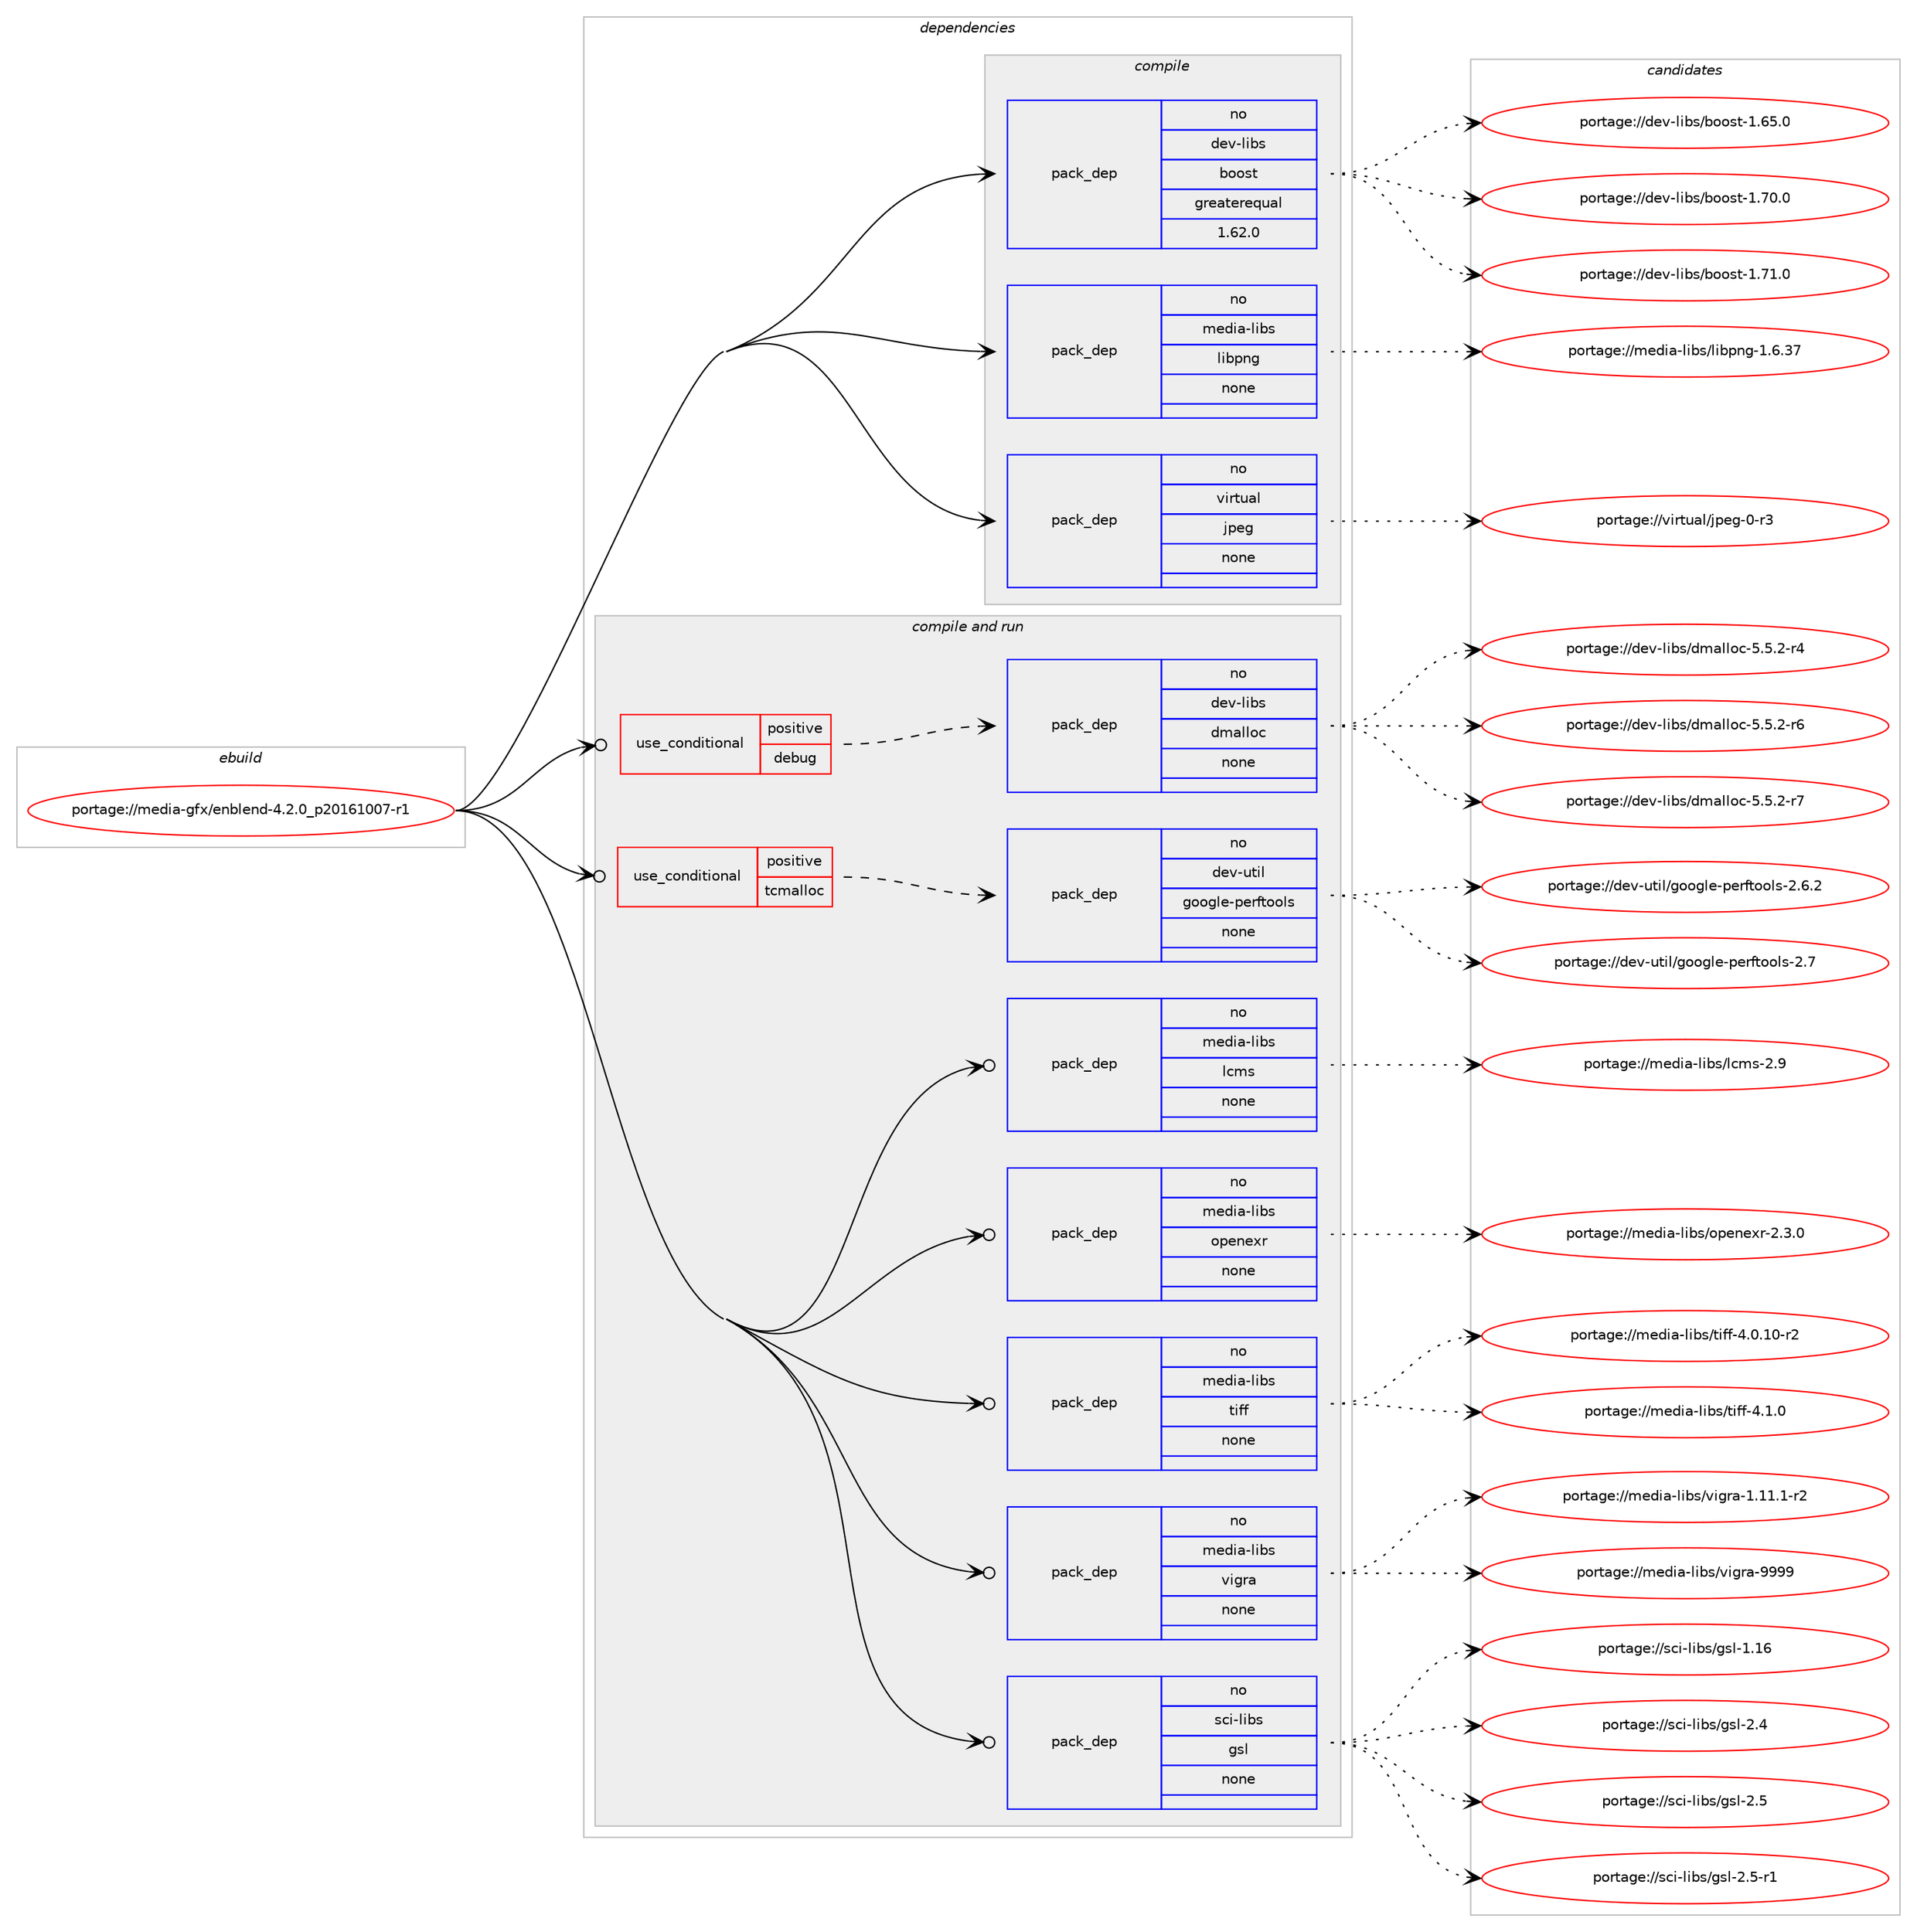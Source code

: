 digraph prolog {

# *************
# Graph options
# *************

newrank=true;
concentrate=true;
compound=true;
graph [rankdir=LR,fontname=Helvetica,fontsize=10,ranksep=1.5];#, ranksep=2.5, nodesep=0.2];
edge  [arrowhead=vee];
node  [fontname=Helvetica,fontsize=10];

# **********
# The ebuild
# **********

subgraph cluster_leftcol {
color=gray;
rank=same;
label=<<i>ebuild</i>>;
id [label="portage://media-gfx/enblend-4.2.0_p20161007-r1", color=red, width=4, href="../media-gfx/enblend-4.2.0_p20161007-r1.svg"];
}

# ****************
# The dependencies
# ****************

subgraph cluster_midcol {
color=gray;
label=<<i>dependencies</i>>;
subgraph cluster_compile {
fillcolor="#eeeeee";
style=filled;
label=<<i>compile</i>>;
subgraph pack228761 {
dependency311839 [label=<<TABLE BORDER="0" CELLBORDER="1" CELLSPACING="0" CELLPADDING="4" WIDTH="220"><TR><TD ROWSPAN="6" CELLPADDING="30">pack_dep</TD></TR><TR><TD WIDTH="110">no</TD></TR><TR><TD>dev-libs</TD></TR><TR><TD>boost</TD></TR><TR><TD>greaterequal</TD></TR><TR><TD>1.62.0</TD></TR></TABLE>>, shape=none, color=blue];
}
id:e -> dependency311839:w [weight=20,style="solid",arrowhead="vee"];
subgraph pack228762 {
dependency311840 [label=<<TABLE BORDER="0" CELLBORDER="1" CELLSPACING="0" CELLPADDING="4" WIDTH="220"><TR><TD ROWSPAN="6" CELLPADDING="30">pack_dep</TD></TR><TR><TD WIDTH="110">no</TD></TR><TR><TD>media-libs</TD></TR><TR><TD>libpng</TD></TR><TR><TD>none</TD></TR><TR><TD></TD></TR></TABLE>>, shape=none, color=blue];
}
id:e -> dependency311840:w [weight=20,style="solid",arrowhead="vee"];
subgraph pack228763 {
dependency311841 [label=<<TABLE BORDER="0" CELLBORDER="1" CELLSPACING="0" CELLPADDING="4" WIDTH="220"><TR><TD ROWSPAN="6" CELLPADDING="30">pack_dep</TD></TR><TR><TD WIDTH="110">no</TD></TR><TR><TD>virtual</TD></TR><TR><TD>jpeg</TD></TR><TR><TD>none</TD></TR><TR><TD></TD></TR></TABLE>>, shape=none, color=blue];
}
id:e -> dependency311841:w [weight=20,style="solid",arrowhead="vee"];
}
subgraph cluster_compileandrun {
fillcolor="#eeeeee";
style=filled;
label=<<i>compile and run</i>>;
subgraph cond78038 {
dependency311842 [label=<<TABLE BORDER="0" CELLBORDER="1" CELLSPACING="0" CELLPADDING="4"><TR><TD ROWSPAN="3" CELLPADDING="10">use_conditional</TD></TR><TR><TD>positive</TD></TR><TR><TD>debug</TD></TR></TABLE>>, shape=none, color=red];
subgraph pack228764 {
dependency311843 [label=<<TABLE BORDER="0" CELLBORDER="1" CELLSPACING="0" CELLPADDING="4" WIDTH="220"><TR><TD ROWSPAN="6" CELLPADDING="30">pack_dep</TD></TR><TR><TD WIDTH="110">no</TD></TR><TR><TD>dev-libs</TD></TR><TR><TD>dmalloc</TD></TR><TR><TD>none</TD></TR><TR><TD></TD></TR></TABLE>>, shape=none, color=blue];
}
dependency311842:e -> dependency311843:w [weight=20,style="dashed",arrowhead="vee"];
}
id:e -> dependency311842:w [weight=20,style="solid",arrowhead="odotvee"];
subgraph cond78039 {
dependency311844 [label=<<TABLE BORDER="0" CELLBORDER="1" CELLSPACING="0" CELLPADDING="4"><TR><TD ROWSPAN="3" CELLPADDING="10">use_conditional</TD></TR><TR><TD>positive</TD></TR><TR><TD>tcmalloc</TD></TR></TABLE>>, shape=none, color=red];
subgraph pack228765 {
dependency311845 [label=<<TABLE BORDER="0" CELLBORDER="1" CELLSPACING="0" CELLPADDING="4" WIDTH="220"><TR><TD ROWSPAN="6" CELLPADDING="30">pack_dep</TD></TR><TR><TD WIDTH="110">no</TD></TR><TR><TD>dev-util</TD></TR><TR><TD>google-perftools</TD></TR><TR><TD>none</TD></TR><TR><TD></TD></TR></TABLE>>, shape=none, color=blue];
}
dependency311844:e -> dependency311845:w [weight=20,style="dashed",arrowhead="vee"];
}
id:e -> dependency311844:w [weight=20,style="solid",arrowhead="odotvee"];
subgraph pack228766 {
dependency311846 [label=<<TABLE BORDER="0" CELLBORDER="1" CELLSPACING="0" CELLPADDING="4" WIDTH="220"><TR><TD ROWSPAN="6" CELLPADDING="30">pack_dep</TD></TR><TR><TD WIDTH="110">no</TD></TR><TR><TD>media-libs</TD></TR><TR><TD>lcms</TD></TR><TR><TD>none</TD></TR><TR><TD></TD></TR></TABLE>>, shape=none, color=blue];
}
id:e -> dependency311846:w [weight=20,style="solid",arrowhead="odotvee"];
subgraph pack228767 {
dependency311847 [label=<<TABLE BORDER="0" CELLBORDER="1" CELLSPACING="0" CELLPADDING="4" WIDTH="220"><TR><TD ROWSPAN="6" CELLPADDING="30">pack_dep</TD></TR><TR><TD WIDTH="110">no</TD></TR><TR><TD>media-libs</TD></TR><TR><TD>openexr</TD></TR><TR><TD>none</TD></TR><TR><TD></TD></TR></TABLE>>, shape=none, color=blue];
}
id:e -> dependency311847:w [weight=20,style="solid",arrowhead="odotvee"];
subgraph pack228768 {
dependency311848 [label=<<TABLE BORDER="0" CELLBORDER="1" CELLSPACING="0" CELLPADDING="4" WIDTH="220"><TR><TD ROWSPAN="6" CELLPADDING="30">pack_dep</TD></TR><TR><TD WIDTH="110">no</TD></TR><TR><TD>media-libs</TD></TR><TR><TD>tiff</TD></TR><TR><TD>none</TD></TR><TR><TD></TD></TR></TABLE>>, shape=none, color=blue];
}
id:e -> dependency311848:w [weight=20,style="solid",arrowhead="odotvee"];
subgraph pack228769 {
dependency311849 [label=<<TABLE BORDER="0" CELLBORDER="1" CELLSPACING="0" CELLPADDING="4" WIDTH="220"><TR><TD ROWSPAN="6" CELLPADDING="30">pack_dep</TD></TR><TR><TD WIDTH="110">no</TD></TR><TR><TD>media-libs</TD></TR><TR><TD>vigra</TD></TR><TR><TD>none</TD></TR><TR><TD></TD></TR></TABLE>>, shape=none, color=blue];
}
id:e -> dependency311849:w [weight=20,style="solid",arrowhead="odotvee"];
subgraph pack228770 {
dependency311850 [label=<<TABLE BORDER="0" CELLBORDER="1" CELLSPACING="0" CELLPADDING="4" WIDTH="220"><TR><TD ROWSPAN="6" CELLPADDING="30">pack_dep</TD></TR><TR><TD WIDTH="110">no</TD></TR><TR><TD>sci-libs</TD></TR><TR><TD>gsl</TD></TR><TR><TD>none</TD></TR><TR><TD></TD></TR></TABLE>>, shape=none, color=blue];
}
id:e -> dependency311850:w [weight=20,style="solid",arrowhead="odotvee"];
}
subgraph cluster_run {
fillcolor="#eeeeee";
style=filled;
label=<<i>run</i>>;
}
}

# **************
# The candidates
# **************

subgraph cluster_choices {
rank=same;
color=gray;
label=<<i>candidates</i>>;

subgraph choice228761 {
color=black;
nodesep=1;
choiceportage1001011184510810598115479811111111511645494654534648 [label="portage://dev-libs/boost-1.65.0", color=red, width=4,href="../dev-libs/boost-1.65.0.svg"];
choiceportage1001011184510810598115479811111111511645494655484648 [label="portage://dev-libs/boost-1.70.0", color=red, width=4,href="../dev-libs/boost-1.70.0.svg"];
choiceportage1001011184510810598115479811111111511645494655494648 [label="portage://dev-libs/boost-1.71.0", color=red, width=4,href="../dev-libs/boost-1.71.0.svg"];
dependency311839:e -> choiceportage1001011184510810598115479811111111511645494654534648:w [style=dotted,weight="100"];
dependency311839:e -> choiceportage1001011184510810598115479811111111511645494655484648:w [style=dotted,weight="100"];
dependency311839:e -> choiceportage1001011184510810598115479811111111511645494655494648:w [style=dotted,weight="100"];
}
subgraph choice228762 {
color=black;
nodesep=1;
choiceportage109101100105974510810598115471081059811211010345494654465155 [label="portage://media-libs/libpng-1.6.37", color=red, width=4,href="../media-libs/libpng-1.6.37.svg"];
dependency311840:e -> choiceportage109101100105974510810598115471081059811211010345494654465155:w [style=dotted,weight="100"];
}
subgraph choice228763 {
color=black;
nodesep=1;
choiceportage118105114116117971084710611210110345484511451 [label="portage://virtual/jpeg-0-r3", color=red, width=4,href="../virtual/jpeg-0-r3.svg"];
dependency311841:e -> choiceportage118105114116117971084710611210110345484511451:w [style=dotted,weight="100"];
}
subgraph choice228764 {
color=black;
nodesep=1;
choiceportage10010111845108105981154710010997108108111994553465346504511452 [label="portage://dev-libs/dmalloc-5.5.2-r4", color=red, width=4,href="../dev-libs/dmalloc-5.5.2-r4.svg"];
choiceportage10010111845108105981154710010997108108111994553465346504511454 [label="portage://dev-libs/dmalloc-5.5.2-r6", color=red, width=4,href="../dev-libs/dmalloc-5.5.2-r6.svg"];
choiceportage10010111845108105981154710010997108108111994553465346504511455 [label="portage://dev-libs/dmalloc-5.5.2-r7", color=red, width=4,href="../dev-libs/dmalloc-5.5.2-r7.svg"];
dependency311843:e -> choiceportage10010111845108105981154710010997108108111994553465346504511452:w [style=dotted,weight="100"];
dependency311843:e -> choiceportage10010111845108105981154710010997108108111994553465346504511454:w [style=dotted,weight="100"];
dependency311843:e -> choiceportage10010111845108105981154710010997108108111994553465346504511455:w [style=dotted,weight="100"];
}
subgraph choice228765 {
color=black;
nodesep=1;
choiceportage100101118451171161051084710311111110310810145112101114102116111111108115455046544650 [label="portage://dev-util/google-perftools-2.6.2", color=red, width=4,href="../dev-util/google-perftools-2.6.2.svg"];
choiceportage10010111845117116105108471031111111031081014511210111410211611111110811545504655 [label="portage://dev-util/google-perftools-2.7", color=red, width=4,href="../dev-util/google-perftools-2.7.svg"];
dependency311845:e -> choiceportage100101118451171161051084710311111110310810145112101114102116111111108115455046544650:w [style=dotted,weight="100"];
dependency311845:e -> choiceportage10010111845117116105108471031111111031081014511210111410211611111110811545504655:w [style=dotted,weight="100"];
}
subgraph choice228766 {
color=black;
nodesep=1;
choiceportage109101100105974510810598115471089910911545504657 [label="portage://media-libs/lcms-2.9", color=red, width=4,href="../media-libs/lcms-2.9.svg"];
dependency311846:e -> choiceportage109101100105974510810598115471089910911545504657:w [style=dotted,weight="100"];
}
subgraph choice228767 {
color=black;
nodesep=1;
choiceportage10910110010597451081059811547111112101110101120114455046514648 [label="portage://media-libs/openexr-2.3.0", color=red, width=4,href="../media-libs/openexr-2.3.0.svg"];
dependency311847:e -> choiceportage10910110010597451081059811547111112101110101120114455046514648:w [style=dotted,weight="100"];
}
subgraph choice228768 {
color=black;
nodesep=1;
choiceportage10910110010597451081059811547116105102102455246484649484511450 [label="portage://media-libs/tiff-4.0.10-r2", color=red, width=4,href="../media-libs/tiff-4.0.10-r2.svg"];
choiceportage10910110010597451081059811547116105102102455246494648 [label="portage://media-libs/tiff-4.1.0", color=red, width=4,href="../media-libs/tiff-4.1.0.svg"];
dependency311848:e -> choiceportage10910110010597451081059811547116105102102455246484649484511450:w [style=dotted,weight="100"];
dependency311848:e -> choiceportage10910110010597451081059811547116105102102455246494648:w [style=dotted,weight="100"];
}
subgraph choice228769 {
color=black;
nodesep=1;
choiceportage1091011001059745108105981154711810510311497454946494946494511450 [label="portage://media-libs/vigra-1.11.1-r2", color=red, width=4,href="../media-libs/vigra-1.11.1-r2.svg"];
choiceportage10910110010597451081059811547118105103114974557575757 [label="portage://media-libs/vigra-9999", color=red, width=4,href="../media-libs/vigra-9999.svg"];
dependency311849:e -> choiceportage1091011001059745108105981154711810510311497454946494946494511450:w [style=dotted,weight="100"];
dependency311849:e -> choiceportage10910110010597451081059811547118105103114974557575757:w [style=dotted,weight="100"];
}
subgraph choice228770 {
color=black;
nodesep=1;
choiceportage115991054510810598115471031151084549464954 [label="portage://sci-libs/gsl-1.16", color=red, width=4,href="../sci-libs/gsl-1.16.svg"];
choiceportage1159910545108105981154710311510845504652 [label="portage://sci-libs/gsl-2.4", color=red, width=4,href="../sci-libs/gsl-2.4.svg"];
choiceportage1159910545108105981154710311510845504653 [label="portage://sci-libs/gsl-2.5", color=red, width=4,href="../sci-libs/gsl-2.5.svg"];
choiceportage11599105451081059811547103115108455046534511449 [label="portage://sci-libs/gsl-2.5-r1", color=red, width=4,href="../sci-libs/gsl-2.5-r1.svg"];
dependency311850:e -> choiceportage115991054510810598115471031151084549464954:w [style=dotted,weight="100"];
dependency311850:e -> choiceportage1159910545108105981154710311510845504652:w [style=dotted,weight="100"];
dependency311850:e -> choiceportage1159910545108105981154710311510845504653:w [style=dotted,weight="100"];
dependency311850:e -> choiceportage11599105451081059811547103115108455046534511449:w [style=dotted,weight="100"];
}
}

}
